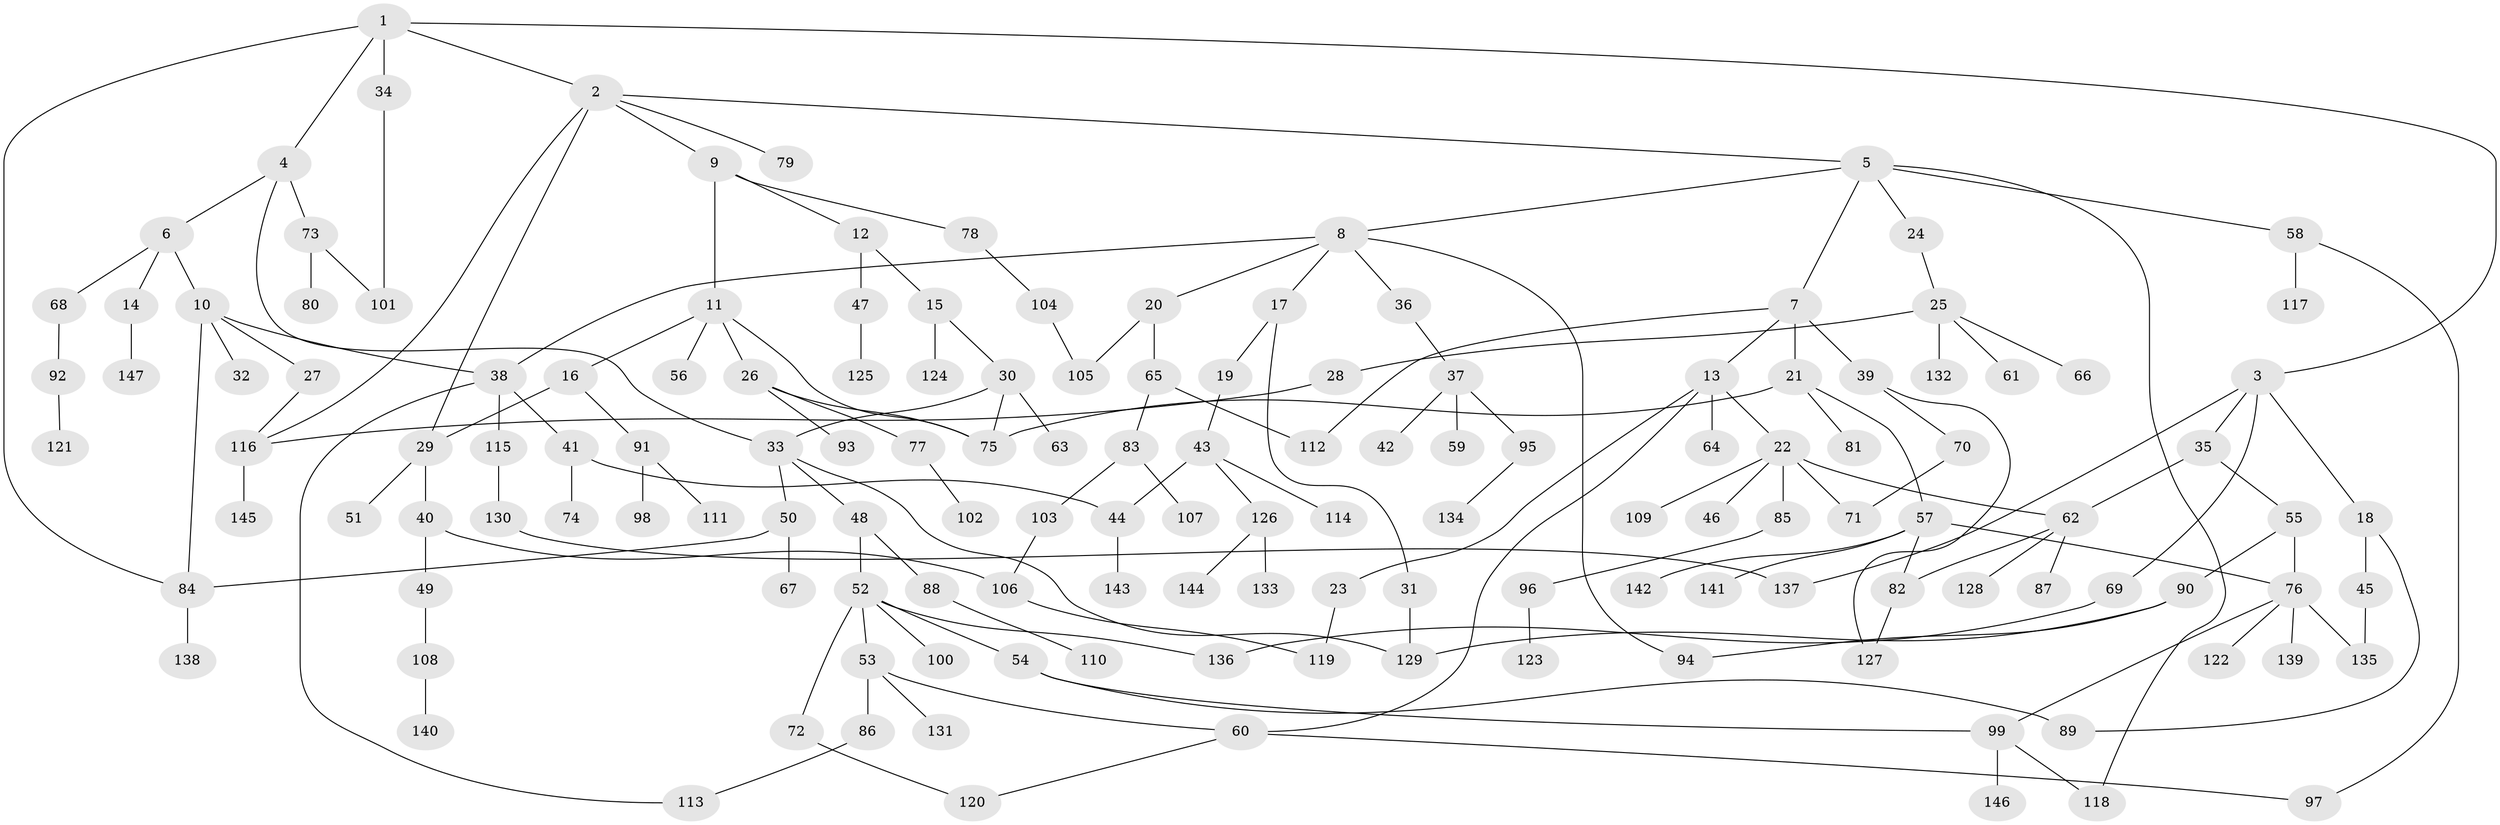 // coarse degree distribution, {8: 0.009708737864077669, 5: 0.038834951456310676, 6: 0.06796116504854369, 9: 0.009708737864077669, 7: 0.02912621359223301, 3: 0.17475728155339806, 4: 0.05825242718446602, 1: 0.3106796116504854, 2: 0.30097087378640774}
// Generated by graph-tools (version 1.1) at 2025/51/02/27/25 19:51:37]
// undirected, 147 vertices, 180 edges
graph export_dot {
graph [start="1"]
  node [color=gray90,style=filled];
  1;
  2;
  3;
  4;
  5;
  6;
  7;
  8;
  9;
  10;
  11;
  12;
  13;
  14;
  15;
  16;
  17;
  18;
  19;
  20;
  21;
  22;
  23;
  24;
  25;
  26;
  27;
  28;
  29;
  30;
  31;
  32;
  33;
  34;
  35;
  36;
  37;
  38;
  39;
  40;
  41;
  42;
  43;
  44;
  45;
  46;
  47;
  48;
  49;
  50;
  51;
  52;
  53;
  54;
  55;
  56;
  57;
  58;
  59;
  60;
  61;
  62;
  63;
  64;
  65;
  66;
  67;
  68;
  69;
  70;
  71;
  72;
  73;
  74;
  75;
  76;
  77;
  78;
  79;
  80;
  81;
  82;
  83;
  84;
  85;
  86;
  87;
  88;
  89;
  90;
  91;
  92;
  93;
  94;
  95;
  96;
  97;
  98;
  99;
  100;
  101;
  102;
  103;
  104;
  105;
  106;
  107;
  108;
  109;
  110;
  111;
  112;
  113;
  114;
  115;
  116;
  117;
  118;
  119;
  120;
  121;
  122;
  123;
  124;
  125;
  126;
  127;
  128;
  129;
  130;
  131;
  132;
  133;
  134;
  135;
  136;
  137;
  138;
  139;
  140;
  141;
  142;
  143;
  144;
  145;
  146;
  147;
  1 -- 2;
  1 -- 3;
  1 -- 4;
  1 -- 34;
  1 -- 84;
  2 -- 5;
  2 -- 9;
  2 -- 79;
  2 -- 116;
  2 -- 29;
  3 -- 18;
  3 -- 35;
  3 -- 69;
  3 -- 137;
  4 -- 6;
  4 -- 33;
  4 -- 73;
  5 -- 7;
  5 -- 8;
  5 -- 24;
  5 -- 58;
  5 -- 118;
  6 -- 10;
  6 -- 14;
  6 -- 68;
  7 -- 13;
  7 -- 21;
  7 -- 39;
  7 -- 112;
  8 -- 17;
  8 -- 20;
  8 -- 36;
  8 -- 94;
  8 -- 38;
  9 -- 11;
  9 -- 12;
  9 -- 78;
  10 -- 27;
  10 -- 32;
  10 -- 38;
  10 -- 84;
  11 -- 16;
  11 -- 26;
  11 -- 56;
  11 -- 75;
  12 -- 15;
  12 -- 47;
  13 -- 22;
  13 -- 23;
  13 -- 64;
  13 -- 60;
  14 -- 147;
  15 -- 30;
  15 -- 124;
  16 -- 29;
  16 -- 91;
  17 -- 19;
  17 -- 31;
  18 -- 45;
  18 -- 89;
  19 -- 43;
  20 -- 65;
  20 -- 105;
  21 -- 57;
  21 -- 81;
  21 -- 75;
  22 -- 46;
  22 -- 62;
  22 -- 85;
  22 -- 109;
  22 -- 71;
  23 -- 119;
  24 -- 25;
  25 -- 28;
  25 -- 61;
  25 -- 66;
  25 -- 132;
  26 -- 77;
  26 -- 93;
  26 -- 75;
  27 -- 116;
  28 -- 116;
  29 -- 40;
  29 -- 51;
  30 -- 63;
  30 -- 33;
  30 -- 75;
  31 -- 129;
  33 -- 48;
  33 -- 50;
  33 -- 129;
  34 -- 101;
  35 -- 55;
  35 -- 62;
  36 -- 37;
  37 -- 42;
  37 -- 59;
  37 -- 95;
  38 -- 41;
  38 -- 113;
  38 -- 115;
  39 -- 70;
  39 -- 127;
  40 -- 49;
  40 -- 106;
  41 -- 44;
  41 -- 74;
  43 -- 114;
  43 -- 126;
  43 -- 44;
  44 -- 143;
  45 -- 135;
  47 -- 125;
  48 -- 52;
  48 -- 88;
  49 -- 108;
  50 -- 67;
  50 -- 84;
  52 -- 53;
  52 -- 54;
  52 -- 72;
  52 -- 100;
  52 -- 136;
  53 -- 60;
  53 -- 86;
  53 -- 131;
  54 -- 99;
  54 -- 89;
  55 -- 90;
  55 -- 76;
  57 -- 76;
  57 -- 141;
  57 -- 142;
  57 -- 82;
  58 -- 117;
  58 -- 97;
  60 -- 97;
  60 -- 120;
  62 -- 82;
  62 -- 87;
  62 -- 128;
  65 -- 83;
  65 -- 112;
  68 -- 92;
  69 -- 136;
  70 -- 71;
  72 -- 120;
  73 -- 80;
  73 -- 101;
  76 -- 122;
  76 -- 139;
  76 -- 135;
  76 -- 99;
  77 -- 102;
  78 -- 104;
  82 -- 127;
  83 -- 103;
  83 -- 107;
  84 -- 138;
  85 -- 96;
  86 -- 113;
  88 -- 110;
  90 -- 129;
  90 -- 94;
  91 -- 98;
  91 -- 111;
  92 -- 121;
  95 -- 134;
  96 -- 123;
  99 -- 146;
  99 -- 118;
  103 -- 106;
  104 -- 105;
  106 -- 119;
  108 -- 140;
  115 -- 130;
  116 -- 145;
  126 -- 133;
  126 -- 144;
  130 -- 137;
}
